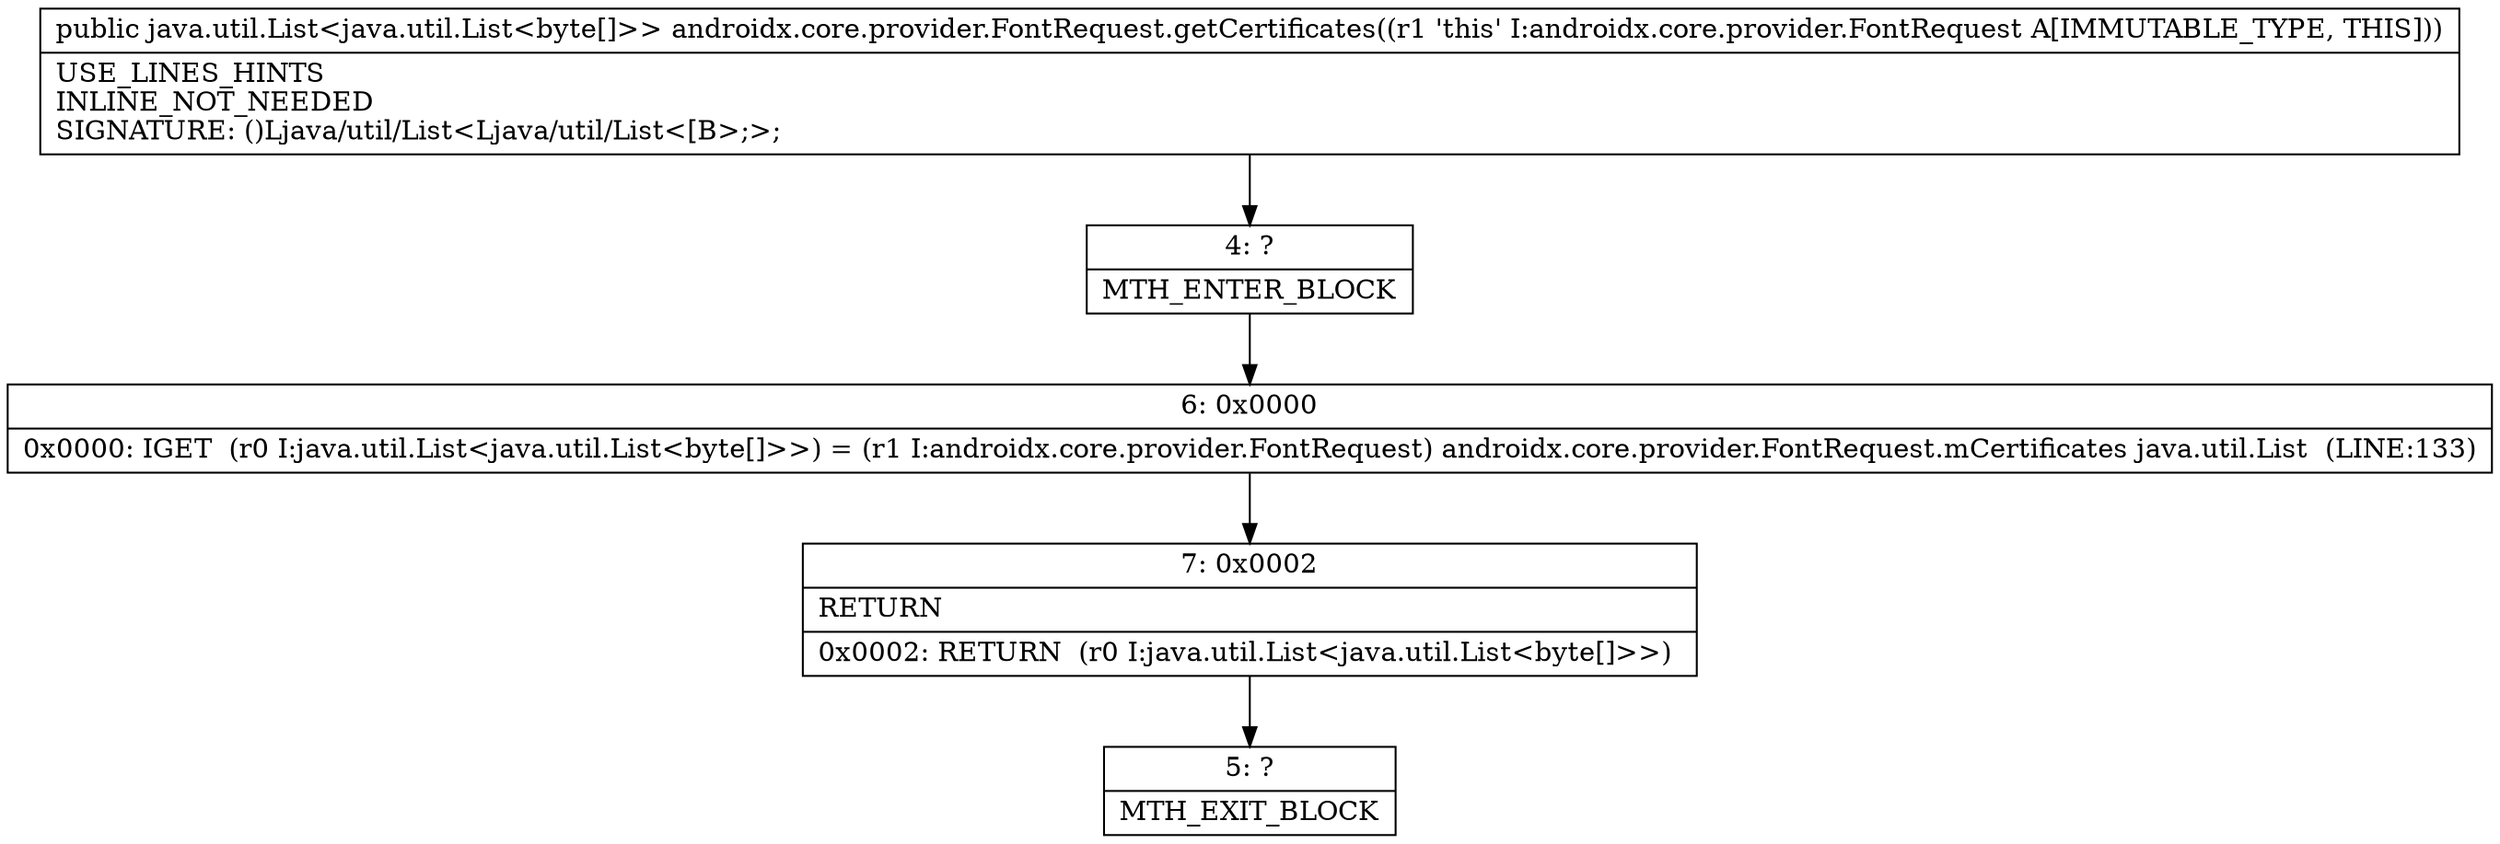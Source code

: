 digraph "CFG forandroidx.core.provider.FontRequest.getCertificates()Ljava\/util\/List;" {
Node_4 [shape=record,label="{4\:\ ?|MTH_ENTER_BLOCK\l}"];
Node_6 [shape=record,label="{6\:\ 0x0000|0x0000: IGET  (r0 I:java.util.List\<java.util.List\<byte[]\>\>) = (r1 I:androidx.core.provider.FontRequest) androidx.core.provider.FontRequest.mCertificates java.util.List  (LINE:133)\l}"];
Node_7 [shape=record,label="{7\:\ 0x0002|RETURN\l|0x0002: RETURN  (r0 I:java.util.List\<java.util.List\<byte[]\>\>) \l}"];
Node_5 [shape=record,label="{5\:\ ?|MTH_EXIT_BLOCK\l}"];
MethodNode[shape=record,label="{public java.util.List\<java.util.List\<byte[]\>\> androidx.core.provider.FontRequest.getCertificates((r1 'this' I:androidx.core.provider.FontRequest A[IMMUTABLE_TYPE, THIS]))  | USE_LINES_HINTS\lINLINE_NOT_NEEDED\lSIGNATURE: ()Ljava\/util\/List\<Ljava\/util\/List\<[B\>;\>;\l}"];
MethodNode -> Node_4;Node_4 -> Node_6;
Node_6 -> Node_7;
Node_7 -> Node_5;
}

